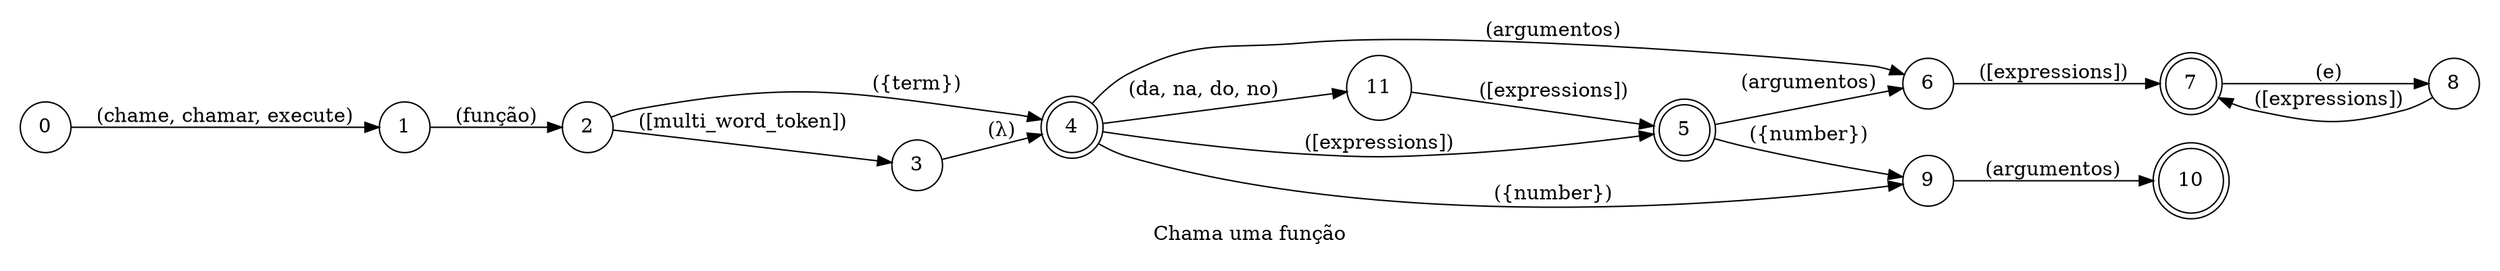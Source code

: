 digraph function_call {
    id="function_call";
    label="Chama uma função";
    lang="pt-BR";
    langName="Português";
    pad="0.2";
    rankdir=LR;
    priority="2";
    node[shape=doublecircle]; 4 5 7 10;
    node[shape=circle];

    0 -> 1 [label="(chame, chamar, execute)"];
    1 -> 2 [label="(função)"];
    2 -> 3 [label="([multi_word_token])", store=functionName, extraArgs="{\"case\": \"camel\"}"];
    3 -> 4 [label="(λ)"];
    2 -> 4 [label="({term})", store=functionName];
    4 -> 11 [label="(da, na, do, no)"];
    {4 11} -> 5 [label="([expressions])", store=caller];
    {4 5} -> 6 [label="(argumentos)"];
    6 -> 7 [label="([expressions])", store=args];
    7 -> 8 [label="(e)"];
    8 -> 7 [label="([expressions])", store=args];
    {4 5} -> 9 [label="({number})", store=argsNumber];
    9 -> 10 [label="(argumentos)"];

    title="Chama uma função";
    desc="Chama uma função com os determinados argumentos no determinado caller";
}